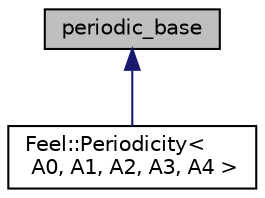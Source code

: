 digraph "periodic_base"
{
 // LATEX_PDF_SIZE
  edge [fontname="Helvetica",fontsize="10",labelfontname="Helvetica",labelfontsize="10"];
  node [fontname="Helvetica",fontsize="10",shape=record];
  Node1 [label="periodic_base",height=0.2,width=0.4,color="black", fillcolor="grey75", style="filled", fontcolor="black",tooltip=" "];
  Node1 -> Node2 [dir="back",color="midnightblue",fontsize="10",style="solid",fontname="Helvetica"];
  Node2 [label="Feel::Periodicity\<\l A0, A1, A2, A3, A4 \>",height=0.2,width=0.4,color="black", fillcolor="white", style="filled",URL="$structFeel_1_1Periodicity.html",tooltip=" "];
}
